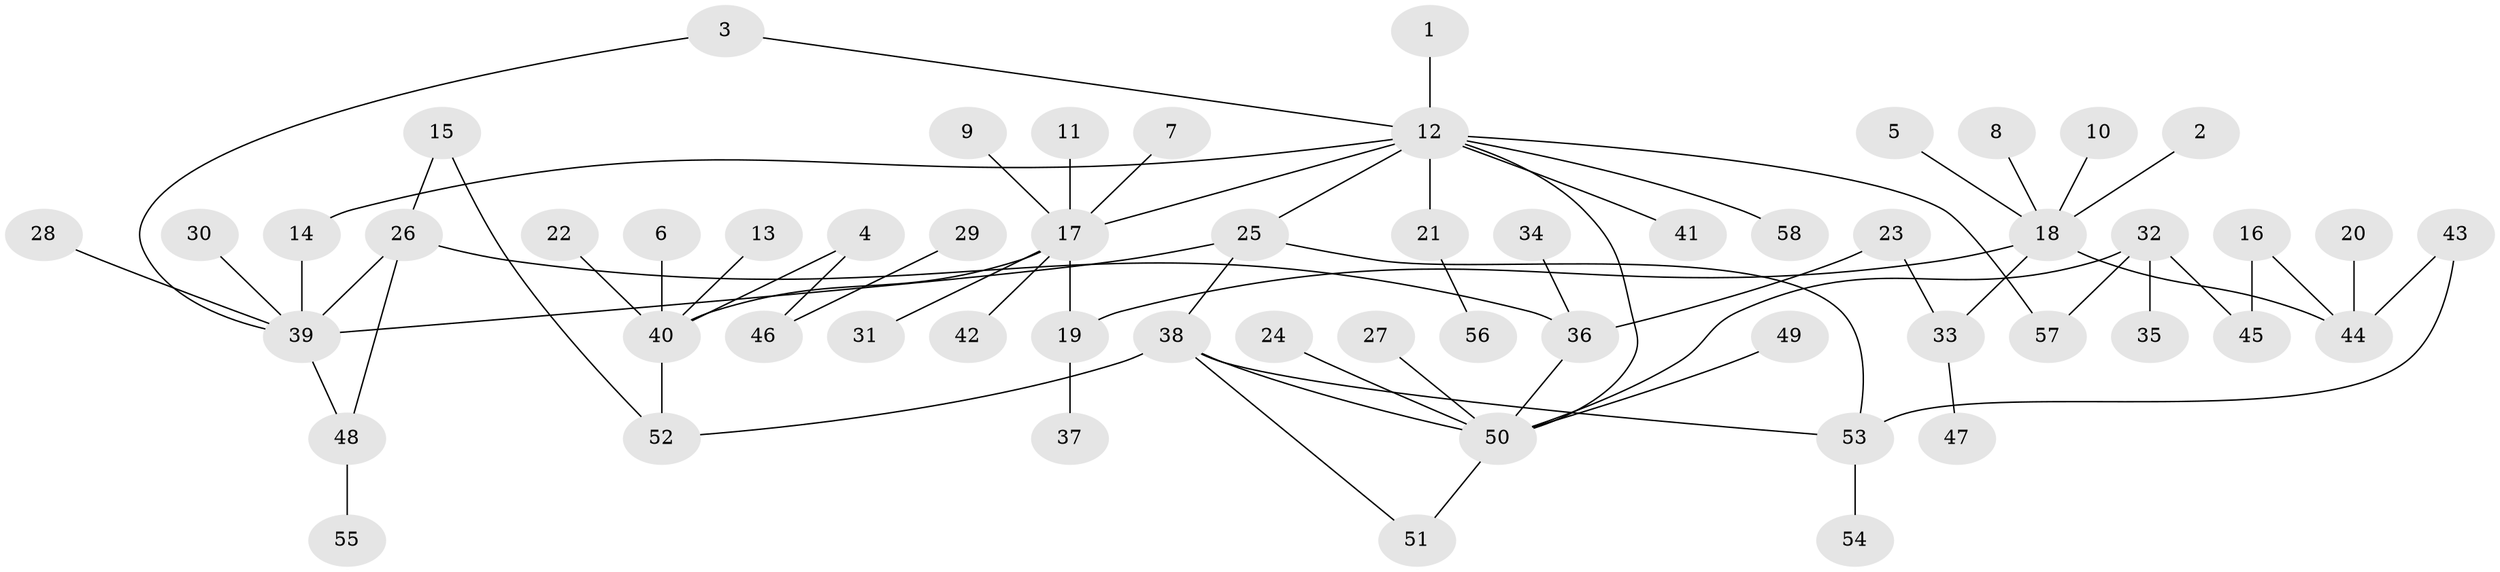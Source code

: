 // original degree distribution, {11: 0.017241379310344827, 12: 0.008620689655172414, 4: 0.04310344827586207, 5: 0.034482758620689655, 1: 0.5517241379310345, 8: 0.008620689655172414, 2: 0.23275862068965517, 9: 0.017241379310344827, 6: 0.034482758620689655, 3: 0.05172413793103448}
// Generated by graph-tools (version 1.1) at 2025/01/03/09/25 03:01:41]
// undirected, 58 vertices, 70 edges
graph export_dot {
graph [start="1"]
  node [color=gray90,style=filled];
  1;
  2;
  3;
  4;
  5;
  6;
  7;
  8;
  9;
  10;
  11;
  12;
  13;
  14;
  15;
  16;
  17;
  18;
  19;
  20;
  21;
  22;
  23;
  24;
  25;
  26;
  27;
  28;
  29;
  30;
  31;
  32;
  33;
  34;
  35;
  36;
  37;
  38;
  39;
  40;
  41;
  42;
  43;
  44;
  45;
  46;
  47;
  48;
  49;
  50;
  51;
  52;
  53;
  54;
  55;
  56;
  57;
  58;
  1 -- 12 [weight=1.0];
  2 -- 18 [weight=1.0];
  3 -- 12 [weight=1.0];
  3 -- 39 [weight=1.0];
  4 -- 40 [weight=1.0];
  4 -- 46 [weight=1.0];
  5 -- 18 [weight=1.0];
  6 -- 40 [weight=1.0];
  7 -- 17 [weight=1.0];
  8 -- 18 [weight=1.0];
  9 -- 17 [weight=1.0];
  10 -- 18 [weight=1.0];
  11 -- 17 [weight=1.0];
  12 -- 14 [weight=1.0];
  12 -- 17 [weight=1.0];
  12 -- 21 [weight=1.0];
  12 -- 25 [weight=1.0];
  12 -- 41 [weight=1.0];
  12 -- 50 [weight=1.0];
  12 -- 57 [weight=1.0];
  12 -- 58 [weight=1.0];
  13 -- 40 [weight=1.0];
  14 -- 39 [weight=1.0];
  15 -- 26 [weight=1.0];
  15 -- 52 [weight=1.0];
  16 -- 44 [weight=1.0];
  16 -- 45 [weight=1.0];
  17 -- 19 [weight=2.0];
  17 -- 31 [weight=1.0];
  17 -- 40 [weight=1.0];
  17 -- 42 [weight=1.0];
  18 -- 19 [weight=1.0];
  18 -- 33 [weight=1.0];
  18 -- 44 [weight=1.0];
  19 -- 37 [weight=1.0];
  20 -- 44 [weight=1.0];
  21 -- 56 [weight=1.0];
  22 -- 40 [weight=1.0];
  23 -- 33 [weight=1.0];
  23 -- 36 [weight=1.0];
  24 -- 50 [weight=1.0];
  25 -- 38 [weight=1.0];
  25 -- 39 [weight=1.0];
  25 -- 53 [weight=1.0];
  26 -- 36 [weight=1.0];
  26 -- 39 [weight=1.0];
  26 -- 48 [weight=1.0];
  27 -- 50 [weight=1.0];
  28 -- 39 [weight=1.0];
  29 -- 46 [weight=1.0];
  30 -- 39 [weight=1.0];
  32 -- 35 [weight=1.0];
  32 -- 45 [weight=1.0];
  32 -- 50 [weight=1.0];
  32 -- 57 [weight=1.0];
  33 -- 47 [weight=1.0];
  34 -- 36 [weight=1.0];
  36 -- 50 [weight=1.0];
  38 -- 50 [weight=1.0];
  38 -- 51 [weight=1.0];
  38 -- 52 [weight=1.0];
  38 -- 53 [weight=1.0];
  39 -- 48 [weight=1.0];
  40 -- 52 [weight=1.0];
  43 -- 44 [weight=1.0];
  43 -- 53 [weight=1.0];
  48 -- 55 [weight=1.0];
  49 -- 50 [weight=1.0];
  50 -- 51 [weight=1.0];
  53 -- 54 [weight=1.0];
}
